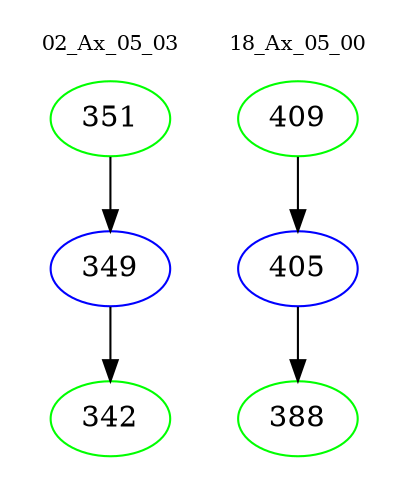 digraph{
subgraph cluster_0 {
color = white
label = "02_Ax_05_03";
fontsize=10;
T0_351 [label="351", color="green"]
T0_351 -> T0_349 [color="black"]
T0_349 [label="349", color="blue"]
T0_349 -> T0_342 [color="black"]
T0_342 [label="342", color="green"]
}
subgraph cluster_1 {
color = white
label = "18_Ax_05_00";
fontsize=10;
T1_409 [label="409", color="green"]
T1_409 -> T1_405 [color="black"]
T1_405 [label="405", color="blue"]
T1_405 -> T1_388 [color="black"]
T1_388 [label="388", color="green"]
}
}
